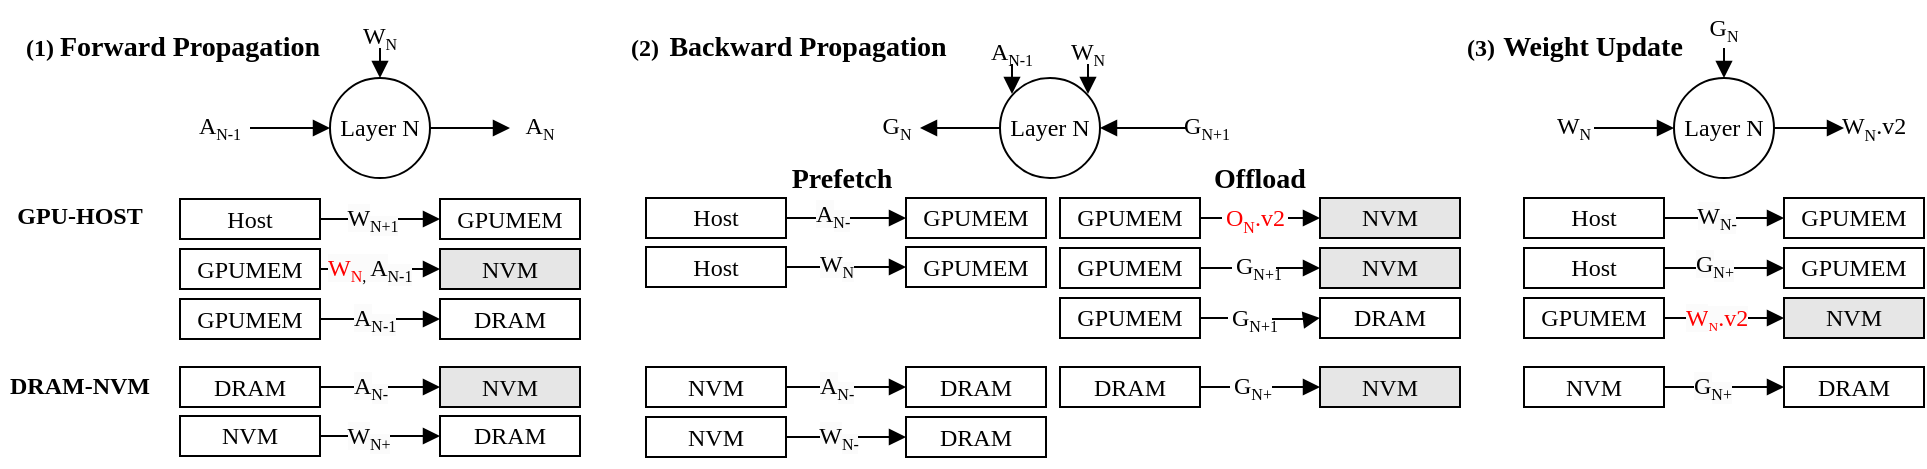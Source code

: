 <mxfile version="24.7.4">
  <diagram name="第 1 页" id="nmoDfBXPTOCGzrVFmdX_">
    <mxGraphModel dx="500" dy="252" grid="1" gridSize="10" guides="1" tooltips="1" connect="1" arrows="1" fold="1" page="1" pageScale="1" pageWidth="827" pageHeight="1169" math="0" shadow="0">
      <root>
        <mxCell id="0" />
        <mxCell id="1" parent="0" />
        <mxCell id="wytk12blZSeQ4d2nj-3d-2" value="&lt;b&gt;(1)&lt;/b&gt;" style="text;html=1;align=center;verticalAlign=middle;whiteSpace=wrap;rounded=0;fontFamily=Times New Roman;" parent="1" vertex="1">
          <mxGeometry x="177" y="95" width="20" height="30" as="geometry" />
        </mxCell>
        <mxCell id="wytk12blZSeQ4d2nj-3d-4" style="edgeStyle=orthogonalEdgeStyle;rounded=0;orthogonalLoop=1;jettySize=auto;html=1;endArrow=none;endFill=0;startArrow=block;startFill=1;fontFamily=Times New Roman;" parent="1" source="wytk12blZSeQ4d2nj-3d-3" edge="1">
          <mxGeometry relative="1" as="geometry">
            <mxPoint x="292" y="150" as="targetPoint" />
          </mxGeometry>
        </mxCell>
        <mxCell id="wytk12blZSeQ4d2nj-3d-6" style="edgeStyle=orthogonalEdgeStyle;rounded=0;orthogonalLoop=1;jettySize=auto;html=1;endArrow=block;endFill=1;fontFamily=Times New Roman;" parent="1" source="wytk12blZSeQ4d2nj-3d-3" edge="1">
          <mxGeometry relative="1" as="geometry">
            <mxPoint x="422" y="150" as="targetPoint" />
          </mxGeometry>
        </mxCell>
        <mxCell id="wytk12blZSeQ4d2nj-3d-27" style="edgeStyle=orthogonalEdgeStyle;rounded=0;orthogonalLoop=1;jettySize=auto;html=1;endArrow=none;endFill=0;startArrow=block;startFill=1;fontFamily=Times New Roman;" parent="1" source="wytk12blZSeQ4d2nj-3d-3" edge="1">
          <mxGeometry relative="1" as="geometry">
            <mxPoint x="357" y="110" as="targetPoint" />
            <Array as="points">
              <mxPoint x="357" y="110" />
              <mxPoint x="357" y="110" />
            </Array>
          </mxGeometry>
        </mxCell>
        <mxCell id="wytk12blZSeQ4d2nj-3d-3" value="Layer N" style="ellipse;whiteSpace=wrap;html=1;aspect=fixed;fontFamily=Times New Roman;" parent="1" vertex="1">
          <mxGeometry x="332" y="125" width="50" height="50" as="geometry" />
        </mxCell>
        <mxCell id="wytk12blZSeQ4d2nj-3d-5" value="W&lt;sub style=&quot;&quot;&gt;&lt;font style=&quot;font-size: 8px;&quot;&gt;N&lt;/font&gt;&lt;/sub&gt;" style="text;html=1;align=center;verticalAlign=middle;whiteSpace=wrap;rounded=0;fontFamily=Times New Roman;" parent="1" vertex="1">
          <mxGeometry x="352" y="90" width="10" height="30" as="geometry" />
        </mxCell>
        <mxCell id="wytk12blZSeQ4d2nj-3d-7" value="A&lt;sub&gt;&lt;font style=&quot;font-size: 8px;&quot;&gt;N&lt;/font&gt;&lt;/sub&gt;" style="text;html=1;align=center;verticalAlign=middle;whiteSpace=wrap;rounded=0;fontFamily=Times New Roman;" parent="1" vertex="1">
          <mxGeometry x="422" y="135" width="30" height="30" as="geometry" />
        </mxCell>
        <mxCell id="wytk12blZSeQ4d2nj-3d-15" style="edgeStyle=orthogonalEdgeStyle;rounded=0;orthogonalLoop=1;jettySize=auto;html=1;entryX=0;entryY=0.5;entryDx=0;entryDy=0;endArrow=block;endFill=1;fontFamily=Times New Roman;" parent="1" source="wytk12blZSeQ4d2nj-3d-13" target="wytk12blZSeQ4d2nj-3d-14" edge="1">
          <mxGeometry relative="1" as="geometry" />
        </mxCell>
        <mxCell id="wytk12blZSeQ4d2nj-3d-13" value="GPUMEM" style="rounded=0;whiteSpace=wrap;html=1;fontFamily=Times New Roman;" parent="1" vertex="1">
          <mxGeometry x="257" y="210.5" width="70" height="20" as="geometry" />
        </mxCell>
        <mxCell id="wytk12blZSeQ4d2nj-3d-14" value="NVM" style="rounded=0;whiteSpace=wrap;html=1;fontFamily=Times New Roman;fillColor=#E6E6E6;" parent="1" vertex="1">
          <mxGeometry x="387" y="210.5" width="70" height="20" as="geometry" />
        </mxCell>
        <mxCell id="wytk12blZSeQ4d2nj-3d-16" value="&lt;span style=&quot;font-size: 12px; font-style: normal; font-variant-ligatures: normal; font-variant-caps: normal; font-weight: 400; letter-spacing: normal; orphans: 2; text-align: center; text-indent: 0px; text-transform: none; widows: 2; word-spacing: 0px; -webkit-text-stroke-width: 0px; white-space: normal; background-color: rgb(251, 251, 251); text-decoration-thickness: initial; text-decoration-style: initial; text-decoration-color: initial; float: none; display: inline !important;&quot;&gt;&lt;span style=&quot;color: rgb(255, 0, 0);&quot;&gt;W&lt;/span&gt;&lt;sub style=&quot;&quot;&gt;&lt;font style=&quot;font-size: 8px;&quot;&gt;&lt;font color=&quot;#ff0000&quot;&gt;N&lt;/font&gt;,&lt;font color=&quot;#ff0000&quot;&gt;&amp;nbsp;&lt;/font&gt;&lt;/font&gt;&lt;/sub&gt;A&lt;/span&gt;&lt;sub style=&quot;forced-color-adjust: none; color: rgb(0, 0, 0); font-style: normal; font-variant-ligatures: normal; font-variant-caps: normal; font-weight: 400; letter-spacing: normal; orphans: 2; text-align: center; text-indent: 0px; text-transform: none; widows: 2; word-spacing: 0px; -webkit-text-stroke-width: 0px; white-space: normal; background-color: rgb(251, 251, 251); text-decoration-thickness: initial; text-decoration-style: initial; text-decoration-color: initial;&quot;&gt;&lt;font style=&quot;font-size: 8px;&quot;&gt;N-1&lt;/font&gt;&lt;/sub&gt;" style="text;whiteSpace=wrap;html=1;fontFamily=Times New Roman;" parent="1" vertex="1">
          <mxGeometry x="329" y="205.5" width="55" height="30" as="geometry" />
        </mxCell>
        <mxCell id="wytk12blZSeQ4d2nj-3d-22" style="edgeStyle=orthogonalEdgeStyle;rounded=0;orthogonalLoop=1;jettySize=auto;html=1;entryX=0;entryY=0.5;entryDx=0;entryDy=0;endArrow=block;endFill=1;exitX=1;exitY=0.5;exitDx=0;exitDy=0;fontFamily=Times New Roman;" parent="1" source="wytk12blZSeQ4d2nj-3d-23" target="wytk12blZSeQ4d2nj-3d-24" edge="1">
          <mxGeometry relative="1" as="geometry" />
        </mxCell>
        <mxCell id="wytk12blZSeQ4d2nj-3d-23" value="Host" style="rounded=0;whiteSpace=wrap;html=1;fontFamily=Times New Roman;" parent="1" vertex="1">
          <mxGeometry x="490" y="185" width="70" height="20" as="geometry" />
        </mxCell>
        <mxCell id="wytk12blZSeQ4d2nj-3d-24" value="GPUMEM" style="rounded=0;whiteSpace=wrap;html=1;fontFamily=Times New Roman;" parent="1" vertex="1">
          <mxGeometry x="620" y="185" width="70" height="20" as="geometry" />
        </mxCell>
        <mxCell id="wytk12blZSeQ4d2nj-3d-26" value="&lt;b&gt;(2)&lt;/b&gt;" style="text;html=1;align=center;verticalAlign=middle;whiteSpace=wrap;rounded=0;fontFamily=Times New Roman;" parent="1" vertex="1">
          <mxGeometry x="478" y="95" width="23" height="30" as="geometry" />
        </mxCell>
        <mxCell id="wytk12blZSeQ4d2nj-3d-28" value="A&lt;sub&gt;&lt;font style=&quot;font-size: 8px;&quot;&gt;N-1&lt;/font&gt;&lt;/sub&gt;" style="text;html=1;align=center;verticalAlign=middle;whiteSpace=wrap;rounded=0;fontFamily=Times New Roman;" parent="1" vertex="1">
          <mxGeometry x="257" y="135" width="40" height="30" as="geometry" />
        </mxCell>
        <mxCell id="wytk12blZSeQ4d2nj-3d-60" style="edgeStyle=orthogonalEdgeStyle;rounded=0;orthogonalLoop=1;jettySize=auto;html=1;endArrow=none;endFill=0;startArrow=block;startFill=1;fontFamily=Times New Roman;" parent="1" source="wytk12blZSeQ4d2nj-3d-63" edge="1">
          <mxGeometry relative="1" as="geometry">
            <mxPoint x="964" y="150" as="targetPoint" />
          </mxGeometry>
        </mxCell>
        <mxCell id="wytk12blZSeQ4d2nj-3d-62" style="edgeStyle=orthogonalEdgeStyle;rounded=0;orthogonalLoop=1;jettySize=auto;html=1;endArrow=none;endFill=0;startArrow=block;startFill=1;fontFamily=Times New Roman;" parent="1" source="wytk12blZSeQ4d2nj-3d-63" edge="1">
          <mxGeometry relative="1" as="geometry">
            <mxPoint x="1029" y="110" as="targetPoint" />
            <Array as="points">
              <mxPoint x="1029" y="110" />
            </Array>
          </mxGeometry>
        </mxCell>
        <mxCell id="wytk12blZSeQ4d2nj-3d-67" style="edgeStyle=orthogonalEdgeStyle;rounded=0;orthogonalLoop=1;jettySize=auto;html=1;endArrow=block;endFill=1;fontFamily=Times New Roman;" parent="1" source="wytk12blZSeQ4d2nj-3d-63" edge="1">
          <mxGeometry relative="1" as="geometry">
            <mxPoint x="1089" y="150" as="targetPoint" />
          </mxGeometry>
        </mxCell>
        <mxCell id="wytk12blZSeQ4d2nj-3d-63" value="Layer N" style="ellipse;whiteSpace=wrap;html=1;aspect=fixed;fontFamily=Times New Roman;" parent="1" vertex="1">
          <mxGeometry x="1004" y="125" width="50" height="50" as="geometry" />
        </mxCell>
        <mxCell id="wytk12blZSeQ4d2nj-3d-66" value="G&lt;sub&gt;&lt;font style=&quot;font-size: 8px;&quot;&gt;N&lt;/font&gt;&lt;/sub&gt;" style="text;html=1;align=center;verticalAlign=middle;whiteSpace=wrap;rounded=0;fontFamily=Times New Roman;" parent="1" vertex="1">
          <mxGeometry x="999" y="86" width="60" height="30" as="geometry" />
        </mxCell>
        <mxCell id="wytk12blZSeQ4d2nj-3d-68" value="W&lt;font style=&quot;&quot;&gt;&lt;sub style=&quot;font-size: 8px;&quot;&gt;N&lt;/sub&gt;&lt;font style=&quot;font-size: 12px;&quot;&gt;.v2&lt;/font&gt;&lt;/font&gt;" style="text;html=1;align=center;verticalAlign=middle;whiteSpace=wrap;rounded=0;fontFamily=Times New Roman;" parent="1" vertex="1">
          <mxGeometry x="1099" y="135" width="10" height="30" as="geometry" />
        </mxCell>
        <mxCell id="wytk12blZSeQ4d2nj-3d-75" value="W&lt;sub style=&quot;&quot;&gt;&lt;font style=&quot;font-size: 8px;&quot;&gt;N&lt;/font&gt;&lt;/sub&gt;" style="text;html=1;align=center;verticalAlign=middle;whiteSpace=wrap;rounded=0;fontFamily=Times New Roman;" parent="1" vertex="1">
          <mxGeometry x="949" y="135" width="10" height="30" as="geometry" />
        </mxCell>
        <mxCell id="wytk12blZSeQ4d2nj-3d-77" style="edgeStyle=orthogonalEdgeStyle;rounded=0;orthogonalLoop=1;jettySize=auto;html=1;entryX=0;entryY=0.5;entryDx=0;entryDy=0;endArrow=block;endFill=1;fontFamily=Times New Roman;" parent="1" source="wytk12blZSeQ4d2nj-3d-78" target="wytk12blZSeQ4d2nj-3d-79" edge="1">
          <mxGeometry relative="1" as="geometry">
            <Array as="points">
              <mxPoint x="570" y="279.5" />
              <mxPoint x="570" y="279.5" />
            </Array>
          </mxGeometry>
        </mxCell>
        <mxCell id="wytk12blZSeQ4d2nj-3d-78" value="NVM" style="rounded=0;whiteSpace=wrap;html=1;fontFamily=Times New Roman;" parent="1" vertex="1">
          <mxGeometry x="490" y="269.5" width="70" height="20" as="geometry" />
        </mxCell>
        <mxCell id="wytk12blZSeQ4d2nj-3d-79" value="DRAM" style="rounded=0;whiteSpace=wrap;html=1;fontFamily=Times New Roman;" parent="1" vertex="1">
          <mxGeometry x="620" y="269.5" width="70" height="20" as="geometry" />
        </mxCell>
        <mxCell id="wytk12blZSeQ4d2nj-3d-108" style="edgeStyle=orthogonalEdgeStyle;rounded=0;orthogonalLoop=1;jettySize=auto;html=1;entryX=0;entryY=0.5;entryDx=0;entryDy=0;endArrow=block;endFill=1;exitX=1;exitY=0.5;exitDx=0;exitDy=0;fontFamily=Times New Roman;" parent="1" source="wytk12blZSeQ4d2nj-3d-109" target="wytk12blZSeQ4d2nj-3d-110" edge="1">
          <mxGeometry relative="1" as="geometry" />
        </mxCell>
        <mxCell id="wytk12blZSeQ4d2nj-3d-109" value="NVM" style="rounded=0;whiteSpace=wrap;html=1;fontFamily=Times New Roman;" parent="1" vertex="1">
          <mxGeometry x="257" y="294" width="70" height="20" as="geometry" />
        </mxCell>
        <mxCell id="wytk12blZSeQ4d2nj-3d-110" value="DRAM" style="rounded=0;whiteSpace=wrap;html=1;fontFamily=Times New Roman;" parent="1" vertex="1">
          <mxGeometry x="387" y="294" width="70" height="20" as="geometry" />
        </mxCell>
        <mxCell id="wytk12blZSeQ4d2nj-3d-120" value="&lt;span style=&quot;color: rgb(0, 0, 0); font-size: 12px; font-style: normal; font-variant-ligatures: normal; font-variant-caps: normal; font-weight: 400; letter-spacing: normal; orphans: 2; text-align: center; text-indent: 0px; text-transform: none; widows: 2; word-spacing: 0px; -webkit-text-stroke-width: 0px; white-space: normal; background-color: rgb(251, 251, 251); text-decoration-thickness: initial; text-decoration-style: initial; text-decoration-color: initial; float: none; display: inline !important;&quot;&gt;A&lt;/span&gt;&lt;sub style=&quot;forced-color-adjust: none; color: rgb(0, 0, 0); font-style: normal; font-variant-ligatures: normal; font-variant-caps: normal; font-weight: 400; letter-spacing: normal; orphans: 2; text-align: center; text-indent: 0px; text-transform: none; widows: 2; word-spacing: 0px; -webkit-text-stroke-width: 0px; white-space: normal; background-color: rgb(251, 251, 251); text-decoration-thickness: initial; text-decoration-style: initial; text-decoration-color: initial;&quot;&gt;&lt;font style=&quot;font-size: 8px;&quot;&gt;N-&lt;/font&gt;&lt;/sub&gt;" style="text;whiteSpace=wrap;html=1;fontFamily=Times New Roman;" parent="1" vertex="1">
          <mxGeometry x="575" y="264.5" width="30" height="30" as="geometry" />
        </mxCell>
        <mxCell id="wytk12blZSeQ4d2nj-3d-129" style="edgeStyle=orthogonalEdgeStyle;rounded=0;orthogonalLoop=1;jettySize=auto;html=1;entryX=0;entryY=0.5;entryDx=0;entryDy=0;endArrow=block;endFill=1;exitX=1;exitY=0.5;exitDx=0;exitDy=0;fontFamily=Times New Roman;" parent="1" source="wytk12blZSeQ4d2nj-3d-130" target="wytk12blZSeQ4d2nj-3d-131" edge="1">
          <mxGeometry relative="1" as="geometry" />
        </mxCell>
        <mxCell id="o0GJwFrn01vnFloEe4b_-7" value="&lt;span style=&quot;font-family: &amp;quot;Times New Roman&amp;quot;; font-size: 12px; text-wrap: wrap; background-color: rgb(251, 251, 251);&quot;&gt;A&lt;/span&gt;&lt;sub style=&quot;font-family: &amp;quot;Times New Roman&amp;quot;; text-wrap: wrap; background-color: rgb(251, 251, 251);&quot;&gt;&lt;font style=&quot;font-size: 8px;&quot;&gt;N-&lt;/font&gt;&lt;/sub&gt;" style="edgeLabel;html=1;align=center;verticalAlign=middle;resizable=0;points=[];" parent="wytk12blZSeQ4d2nj-3d-129" vertex="1" connectable="0">
          <mxGeometry x="-0.167" relative="1" as="geometry">
            <mxPoint as="offset" />
          </mxGeometry>
        </mxCell>
        <mxCell id="wytk12blZSeQ4d2nj-3d-130" value="DRAM" style="rounded=0;whiteSpace=wrap;html=1;fontFamily=Times New Roman;" parent="1" vertex="1">
          <mxGeometry x="257" y="269.5" width="70" height="20" as="geometry" />
        </mxCell>
        <mxCell id="wytk12blZSeQ4d2nj-3d-131" value="NVM" style="rounded=0;whiteSpace=wrap;html=1;fontFamily=Times New Roman;fillColor=#E6E6E6;" parent="1" vertex="1">
          <mxGeometry x="387" y="269.5" width="70" height="20" as="geometry" />
        </mxCell>
        <mxCell id="wytk12blZSeQ4d2nj-3d-111" value="&lt;div style=&quot;text-align: center;&quot;&gt;&lt;br&gt;&lt;/div&gt;" style="text;whiteSpace=wrap;html=1;fontFamily=Times New Roman;" parent="1" vertex="1">
          <mxGeometry x="342" y="289" width="30" height="30" as="geometry" />
        </mxCell>
        <mxCell id="wytk12blZSeQ4d2nj-3d-136" style="edgeStyle=orthogonalEdgeStyle;rounded=0;orthogonalLoop=1;jettySize=auto;html=1;entryX=0;entryY=0.5;entryDx=0;entryDy=0;endArrow=block;endFill=1;fontFamily=Times New Roman;" parent="1" source="wytk12blZSeQ4d2nj-3d-137" target="wytk12blZSeQ4d2nj-3d-138" edge="1">
          <mxGeometry relative="1" as="geometry" />
        </mxCell>
        <mxCell id="wytk12blZSeQ4d2nj-3d-137" value="GPUMEM" style="rounded=0;whiteSpace=wrap;html=1;fontFamily=Times New Roman;" parent="1" vertex="1">
          <mxGeometry x="257" y="235.5" width="70" height="20" as="geometry" />
        </mxCell>
        <mxCell id="wytk12blZSeQ4d2nj-3d-138" value="DRAM" style="rounded=0;whiteSpace=wrap;html=1;fontFamily=Times New Roman;" parent="1" vertex="1">
          <mxGeometry x="387" y="235.5" width="70" height="20" as="geometry" />
        </mxCell>
        <mxCell id="wytk12blZSeQ4d2nj-3d-139" value="&lt;span style=&quot;color: rgb(0, 0, 0); font-size: 12px; font-style: normal; font-variant-ligatures: normal; font-variant-caps: normal; font-weight: 400; letter-spacing: normal; orphans: 2; text-align: center; text-indent: 0px; text-transform: none; widows: 2; word-spacing: 0px; -webkit-text-stroke-width: 0px; white-space: normal; background-color: rgb(251, 251, 251); text-decoration-thickness: initial; text-decoration-style: initial; text-decoration-color: initial; float: none; display: inline !important;&quot;&gt;A&lt;/span&gt;&lt;sub style=&quot;forced-color-adjust: none; color: rgb(0, 0, 0); font-style: normal; font-variant-ligatures: normal; font-variant-caps: normal; font-weight: 400; letter-spacing: normal; orphans: 2; text-align: center; text-indent: 0px; text-transform: none; widows: 2; word-spacing: 0px; -webkit-text-stroke-width: 0px; white-space: normal; background-color: rgb(251, 251, 251); text-decoration-thickness: initial; text-decoration-style: initial; text-decoration-color: initial;&quot;&gt;&lt;font style=&quot;font-size: 8px;&quot;&gt;N-1&lt;/font&gt;&lt;/sub&gt;" style="text;whiteSpace=wrap;html=1;fontFamily=Times New Roman;" parent="1" vertex="1">
          <mxGeometry x="342" y="230.5" width="30" height="30" as="geometry" />
        </mxCell>
        <mxCell id="wytk12blZSeQ4d2nj-3d-144" value="&lt;span style=&quot;color: rgb(0, 0, 0); font-size: 12px; font-style: normal; font-variant-ligatures: normal; font-variant-caps: normal; font-weight: 400; letter-spacing: normal; orphans: 2; text-align: center; text-indent: 0px; text-transform: none; widows: 2; word-spacing: 0px; -webkit-text-stroke-width: 0px; white-space: normal; background-color: rgb(251, 251, 251); text-decoration-thickness: initial; text-decoration-style: initial; text-decoration-color: initial; float: none; display: inline !important;&quot;&gt;A&lt;/span&gt;&lt;sub style=&quot;forced-color-adjust: none; color: rgb(0, 0, 0); font-style: normal; font-variant-ligatures: normal; font-variant-caps: normal; font-weight: 400; letter-spacing: normal; orphans: 2; text-align: center; text-indent: 0px; text-transform: none; widows: 2; word-spacing: 0px; -webkit-text-stroke-width: 0px; white-space: normal; background-color: rgb(251, 251, 251); text-decoration-thickness: initial; text-decoration-style: initial; text-decoration-color: initial;&quot;&gt;&lt;font style=&quot;font-size: 8px;&quot;&gt;N-&lt;/font&gt;&lt;/sub&gt;" style="text;whiteSpace=wrap;html=1;fontFamily=Times New Roman;" parent="1" vertex="1">
          <mxGeometry x="573" y="179" width="30" height="30" as="geometry" />
        </mxCell>
        <mxCell id="wytk12blZSeQ4d2nj-3d-177" style="edgeStyle=orthogonalEdgeStyle;rounded=0;orthogonalLoop=1;jettySize=auto;html=1;entryX=0;entryY=0.5;entryDx=0;entryDy=0;endArrow=block;endFill=1;exitX=1;exitY=0.5;exitDx=0;exitDy=0;fontFamily=Times New Roman;" parent="1" source="wytk12blZSeQ4d2nj-3d-182" target="wytk12blZSeQ4d2nj-3d-183" edge="1">
          <mxGeometry relative="1" as="geometry" />
        </mxCell>
        <mxCell id="wytk12blZSeQ4d2nj-3d-178" style="edgeStyle=orthogonalEdgeStyle;rounded=0;orthogonalLoop=1;jettySize=auto;html=1;entryX=0;entryY=0.5;entryDx=0;entryDy=0;endArrow=block;endFill=1;fontFamily=Times New Roman;" parent="1" source="wytk12blZSeQ4d2nj-3d-179" target="wytk12blZSeQ4d2nj-3d-180" edge="1">
          <mxGeometry relative="1" as="geometry" />
        </mxCell>
        <mxCell id="wytk12blZSeQ4d2nj-3d-179" value="GPUMEM" style="rounded=0;whiteSpace=wrap;html=1;fontFamily=Times New Roman;" parent="1" vertex="1">
          <mxGeometry x="697" y="185" width="70" height="20" as="geometry" />
        </mxCell>
        <mxCell id="wytk12blZSeQ4d2nj-3d-180" value="NVM" style="rounded=0;whiteSpace=wrap;html=1;fontFamily=Times New Roman;fillColor=#E6E6E6;" parent="1" vertex="1">
          <mxGeometry x="827" y="185" width="70" height="20" as="geometry" />
        </mxCell>
        <mxCell id="wytk12blZSeQ4d2nj-3d-181" value="&lt;div style=&quot;text-align: center;&quot;&gt;&lt;span style=&quot;background-color: initial; color: rgb(255, 0, 0);&quot;&gt;O&lt;/span&gt;&lt;span style=&quot;background-color: initial; color: rgb(255, 0, 0);&quot;&gt;&lt;font style=&quot;&quot;&gt;&lt;sub style=&quot;font-size: 8px;&quot;&gt;N&lt;/sub&gt;&lt;font style=&quot;font-size: 12px;&quot;&gt;.v2&lt;/font&gt;&lt;/font&gt;&lt;/span&gt;&lt;br&gt;&lt;/div&gt;" style="text;whiteSpace=wrap;html=1;fillColor=default;fontFamily=Times New Roman;" parent="1" vertex="1">
          <mxGeometry x="778" y="181" width="33" height="20" as="geometry" />
        </mxCell>
        <mxCell id="wytk12blZSeQ4d2nj-3d-182" value="DRAM" style="rounded=0;whiteSpace=wrap;html=1;fontFamily=Times New Roman;" parent="1" vertex="1">
          <mxGeometry x="697" y="269.5" width="70" height="20" as="geometry" />
        </mxCell>
        <mxCell id="wytk12blZSeQ4d2nj-3d-183" value="NVM" style="rounded=0;whiteSpace=wrap;html=1;fontFamily=Times New Roman;fillColor=#E6E6E6;" parent="1" vertex="1">
          <mxGeometry x="827" y="269.5" width="70" height="20" as="geometry" />
        </mxCell>
        <mxCell id="wytk12blZSeQ4d2nj-3d-184" value="&lt;div style=&quot;text-align: center;&quot;&gt;&lt;span style=&quot;background-color: initial;&quot;&gt;G&lt;sub&gt;&lt;font style=&quot;font-size: 8px;&quot;&gt;N+&lt;/font&gt;&lt;/sub&gt;&lt;/span&gt;&lt;/div&gt;" style="text;whiteSpace=wrap;html=1;fillColor=default;fontFamily=Times New Roman;" parent="1" vertex="1">
          <mxGeometry x="782" y="264.5" width="21" height="30" as="geometry" />
        </mxCell>
        <mxCell id="wytk12blZSeQ4d2nj-3d-239" style="edgeStyle=orthogonalEdgeStyle;rounded=0;orthogonalLoop=1;jettySize=auto;html=1;entryX=0;entryY=0.5;entryDx=0;entryDy=0;endArrow=block;endFill=1;fontFamily=Times New Roman;" parent="1" source="wytk12blZSeQ4d2nj-3d-240" target="wytk12blZSeQ4d2nj-3d-241" edge="1">
          <mxGeometry relative="1" as="geometry">
            <Array as="points">
              <mxPoint x="1009" y="279.5" />
              <mxPoint x="1009" y="279.5" />
            </Array>
          </mxGeometry>
        </mxCell>
        <mxCell id="wytk12blZSeQ4d2nj-3d-240" value="NVM" style="rounded=0;whiteSpace=wrap;html=1;fontFamily=Times New Roman;" parent="1" vertex="1">
          <mxGeometry x="929" y="269.5" width="70" height="20" as="geometry" />
        </mxCell>
        <mxCell id="wytk12blZSeQ4d2nj-3d-241" value="DRAM" style="rounded=0;whiteSpace=wrap;html=1;fontFamily=Times New Roman;" parent="1" vertex="1">
          <mxGeometry x="1059" y="269.5" width="70" height="20" as="geometry" />
        </mxCell>
        <mxCell id="wytk12blZSeQ4d2nj-3d-242" value="&lt;span style=&quot;color: rgb(0, 0, 0); font-size: 12px; font-style: normal; font-variant-ligatures: normal; font-variant-caps: normal; font-weight: 400; letter-spacing: normal; orphans: 2; text-align: center; text-indent: 0px; text-transform: none; widows: 2; word-spacing: 0px; -webkit-text-stroke-width: 0px; white-space: normal; background-color: rgb(251, 251, 251); text-decoration-thickness: initial; text-decoration-style: initial; text-decoration-color: initial; float: none; display: inline !important;&quot;&gt;G&lt;/span&gt;&lt;sub style=&quot;forced-color-adjust: none; color: rgb(0, 0, 0); font-style: normal; font-variant-ligatures: normal; font-variant-caps: normal; font-weight: 400; letter-spacing: normal; orphans: 2; text-align: center; text-indent: 0px; text-transform: none; widows: 2; word-spacing: 0px; -webkit-text-stroke-width: 0px; white-space: normal; background-color: rgb(251, 251, 251); text-decoration-thickness: initial; text-decoration-style: initial; text-decoration-color: initial;&quot;&gt;&lt;font style=&quot;font-size: 8px;&quot;&gt;N+&lt;/font&gt;&lt;/sub&gt;" style="text;whiteSpace=wrap;html=1;fontFamily=Times New Roman;" parent="1" vertex="1">
          <mxGeometry x="1012" y="264.5" width="30" height="30" as="geometry" />
        </mxCell>
        <mxCell id="wytk12blZSeQ4d2nj-3d-244" style="edgeStyle=orthogonalEdgeStyle;rounded=0;orthogonalLoop=1;jettySize=auto;html=1;entryX=0;entryY=0.5;entryDx=0;entryDy=0;endArrow=block;endFill=1;exitX=1;exitY=0.5;exitDx=0;exitDy=0;fontFamily=Times New Roman;" parent="1" source="wytk12blZSeQ4d2nj-3d-245" target="wytk12blZSeQ4d2nj-3d-246" edge="1">
          <mxGeometry relative="1" as="geometry" />
        </mxCell>
        <mxCell id="wytk12blZSeQ4d2nj-3d-245" value="Host" style="rounded=0;whiteSpace=wrap;html=1;fontFamily=Times New Roman;" parent="1" vertex="1">
          <mxGeometry x="929" y="210" width="70" height="20" as="geometry" />
        </mxCell>
        <mxCell id="wytk12blZSeQ4d2nj-3d-246" value="GPUMEM" style="rounded=0;whiteSpace=wrap;html=1;fontFamily=Times New Roman;" parent="1" vertex="1">
          <mxGeometry x="1059" y="210" width="70" height="20" as="geometry" />
        </mxCell>
        <mxCell id="wytk12blZSeQ4d2nj-3d-251" value="&lt;span style=&quot;color: rgb(0, 0, 0); font-size: 12px; font-style: normal; font-variant-ligatures: normal; font-variant-caps: normal; font-weight: 400; letter-spacing: normal; orphans: 2; text-align: center; text-indent: 0px; text-transform: none; widows: 2; word-spacing: 0px; -webkit-text-stroke-width: 0px; white-space: normal; background-color: rgb(251, 251, 251); text-decoration-thickness: initial; text-decoration-style: initial; text-decoration-color: initial; float: none; display: inline !important;&quot;&gt;G&lt;/span&gt;&lt;sub style=&quot;forced-color-adjust: none; color: rgb(0, 0, 0); font-style: normal; font-variant-ligatures: normal; font-variant-caps: normal; font-weight: 400; letter-spacing: normal; orphans: 2; text-align: center; text-indent: 0px; text-transform: none; widows: 2; word-spacing: 0px; -webkit-text-stroke-width: 0px; white-space: normal; background-color: rgb(251, 251, 251); text-decoration-thickness: initial; text-decoration-style: initial; text-decoration-color: initial;&quot;&gt;&lt;font style=&quot;font-size: 8px;&quot;&gt;N+&lt;/font&gt;&lt;/sub&gt;" style="text;whiteSpace=wrap;html=1;fontFamily=Times New Roman;" parent="1" vertex="1">
          <mxGeometry x="1013" y="204" width="30" height="30" as="geometry" />
        </mxCell>
        <mxCell id="wytk12blZSeQ4d2nj-3d-253" value="&lt;b&gt;GPU-HOST&lt;/b&gt;" style="text;html=1;align=center;verticalAlign=middle;whiteSpace=wrap;rounded=0;fontFamily=Times New Roman;" parent="1" vertex="1">
          <mxGeometry x="167" y="179" width="80" height="30" as="geometry" />
        </mxCell>
        <mxCell id="wytk12blZSeQ4d2nj-3d-254" value="&lt;b&gt;DRAM-NVM&lt;/b&gt;" style="text;html=1;align=center;verticalAlign=middle;whiteSpace=wrap;rounded=0;fontFamily=Times New Roman;" parent="1" vertex="1">
          <mxGeometry x="167" y="264" width="80" height="30" as="geometry" />
        </mxCell>
        <mxCell id="wytk12blZSeQ4d2nj-3d-255" style="edgeStyle=orthogonalEdgeStyle;rounded=0;orthogonalLoop=1;jettySize=auto;html=1;endArrow=block;endFill=1;startArrow=none;startFill=0;fontFamily=Times New Roman;" parent="1" source="wytk12blZSeQ4d2nj-3d-256" edge="1">
          <mxGeometry relative="1" as="geometry">
            <mxPoint x="627" y="150" as="targetPoint" />
          </mxGeometry>
        </mxCell>
        <mxCell id="wytk12blZSeQ4d2nj-3d-262" style="edgeStyle=orthogonalEdgeStyle;rounded=0;orthogonalLoop=1;jettySize=auto;html=1;endArrow=none;endFill=0;startArrow=block;startFill=1;fontFamily=Times New Roman;" parent="1" source="wytk12blZSeQ4d2nj-3d-256" edge="1">
          <mxGeometry relative="1" as="geometry">
            <mxPoint x="760" y="150" as="targetPoint" />
          </mxGeometry>
        </mxCell>
        <mxCell id="wytk12blZSeQ4d2nj-3d-256" value="Layer N" style="ellipse;whiteSpace=wrap;html=1;aspect=fixed;fontFamily=Times New Roman;" parent="1" vertex="1">
          <mxGeometry x="667" y="125" width="50" height="50" as="geometry" />
        </mxCell>
        <mxCell id="wytk12blZSeQ4d2nj-3d-257" value="G&lt;sub style=&quot;&quot;&gt;&lt;font style=&quot;font-size: 8px;&quot;&gt;N&lt;/font&gt;&lt;/sub&gt;" style="text;html=1;align=center;verticalAlign=middle;whiteSpace=wrap;rounded=0;fontFamily=Times New Roman;" parent="1" vertex="1">
          <mxGeometry x="603" y="135" width="25" height="30" as="geometry" />
        </mxCell>
        <mxCell id="wytk12blZSeQ4d2nj-3d-258" style="edgeStyle=orthogonalEdgeStyle;rounded=0;orthogonalLoop=1;jettySize=auto;html=1;endArrow=none;endFill=0;startArrow=block;startFill=1;fontFamily=Times New Roman;" parent="1" edge="1">
          <mxGeometry relative="1" as="geometry">
            <mxPoint x="673" y="118" as="targetPoint" />
            <mxPoint x="673" y="133" as="sourcePoint" />
          </mxGeometry>
        </mxCell>
        <mxCell id="wytk12blZSeQ4d2nj-3d-259" value="A&lt;sub&gt;&lt;font style=&quot;font-size: 8px;&quot;&gt;N-1&lt;/font&gt;&lt;/sub&gt;" style="text;html=1;align=center;verticalAlign=middle;whiteSpace=wrap;rounded=0;fontFamily=Times New Roman;" parent="1" vertex="1">
          <mxGeometry x="643" y="98" width="60" height="30" as="geometry" />
        </mxCell>
        <mxCell id="wytk12blZSeQ4d2nj-3d-260" style="edgeStyle=orthogonalEdgeStyle;rounded=0;orthogonalLoop=1;jettySize=auto;html=1;endArrow=none;endFill=0;startArrow=block;startFill=1;fontFamily=Times New Roman;" parent="1" edge="1">
          <mxGeometry relative="1" as="geometry">
            <mxPoint x="711" y="118" as="targetPoint" />
            <mxPoint x="711" y="133" as="sourcePoint" />
          </mxGeometry>
        </mxCell>
        <mxCell id="wytk12blZSeQ4d2nj-3d-261" value="W&lt;sub&gt;&lt;font style=&quot;font-size: 8px;&quot;&gt;N&lt;/font&gt;&lt;/sub&gt;" style="text;html=1;align=center;verticalAlign=middle;whiteSpace=wrap;rounded=0;fontFamily=Times New Roman;" parent="1" vertex="1">
          <mxGeometry x="681" y="98" width="60" height="30" as="geometry" />
        </mxCell>
        <mxCell id="wytk12blZSeQ4d2nj-3d-263" value="G&lt;sub style=&quot;&quot;&gt;&lt;font style=&quot;font-size: 8px;&quot;&gt;N+1&lt;/font&gt;&lt;/sub&gt;" style="text;html=1;align=center;verticalAlign=middle;whiteSpace=wrap;rounded=0;fontFamily=Times New Roman;" parent="1" vertex="1">
          <mxGeometry x="758" y="135" width="25" height="30" as="geometry" />
        </mxCell>
        <mxCell id="vt1IHAqHhhe7OsCxcXNI-1" value="&lt;font size=&quot;1&quot; face=&quot;Times New Roman&quot;&gt;&lt;b style=&quot;font-size: 14px;&quot;&gt;Forward Propagation&lt;/b&gt;&lt;/font&gt;" style="text;html=1;align=center;verticalAlign=middle;whiteSpace=wrap;rounded=0;" parent="1" vertex="1">
          <mxGeometry x="182" y="100" width="160" height="20" as="geometry" />
        </mxCell>
        <mxCell id="vt1IHAqHhhe7OsCxcXNI-2" value="&lt;font size=&quot;1&quot; face=&quot;Times New Roman&quot;&gt;&lt;b style=&quot;font-size: 14px;&quot;&gt;Backward Propagation&lt;/b&gt;&lt;/font&gt;" style="text;html=1;align=center;verticalAlign=middle;whiteSpace=wrap;rounded=0;" parent="1" vertex="1">
          <mxGeometry x="499" y="100" width="144" height="20" as="geometry" />
        </mxCell>
        <mxCell id="vt1IHAqHhhe7OsCxcXNI-3" value="&lt;b&gt;(3)&lt;/b&gt;" style="text;html=1;align=center;verticalAlign=middle;whiteSpace=wrap;rounded=0;fontFamily=Times New Roman;" parent="1" vertex="1">
          <mxGeometry x="895.5" y="95" width="23" height="30" as="geometry" />
        </mxCell>
        <mxCell id="vt1IHAqHhhe7OsCxcXNI-4" value="&lt;font size=&quot;1&quot; face=&quot;Times New Roman&quot;&gt;&lt;b style=&quot;font-size: 14px;&quot;&gt;Weight Update&lt;/b&gt;&lt;/font&gt;" style="text;html=1;align=center;verticalAlign=middle;whiteSpace=wrap;rounded=0;" parent="1" vertex="1">
          <mxGeometry x="913.5" y="100" width="98.5" height="20" as="geometry" />
        </mxCell>
        <mxCell id="o0GJwFrn01vnFloEe4b_-2" value="GPUMEM" style="rounded=0;whiteSpace=wrap;html=1;fontFamily=Times New Roman;" parent="1" vertex="1">
          <mxGeometry x="929" y="235" width="70" height="20" as="geometry" />
        </mxCell>
        <mxCell id="o0GJwFrn01vnFloEe4b_-3" value="NVM" style="rounded=0;whiteSpace=wrap;html=1;fontFamily=Times New Roman;fillColor=#E6E6E6;" parent="1" vertex="1">
          <mxGeometry x="1059" y="235" width="70" height="20" as="geometry" />
        </mxCell>
        <mxCell id="o0GJwFrn01vnFloEe4b_-13" style="edgeStyle=orthogonalEdgeStyle;rounded=0;orthogonalLoop=1;jettySize=auto;html=1;entryX=0;entryY=0.5;entryDx=0;entryDy=0;endArrow=block;endFill=1;fontFamily=Times New Roman;" parent="1" source="o0GJwFrn01vnFloEe4b_-15" target="o0GJwFrn01vnFloEe4b_-16" edge="1">
          <mxGeometry relative="1" as="geometry" />
        </mxCell>
        <mxCell id="o0GJwFrn01vnFloEe4b_-14" value="&lt;span style=&quot;font-family: &amp;quot;Times New Roman&amp;quot;; font-size: 12px; text-wrap: wrap; background-color: rgb(251, 251, 251);&quot;&gt;W&lt;/span&gt;&lt;sub style=&quot;font-family: &amp;quot;Times New Roman&amp;quot;; text-wrap: wrap; background-color: rgb(251, 251, 251);&quot;&gt;&lt;font style=&quot;font-size: 8px;&quot;&gt;N&lt;/font&gt;&lt;/sub&gt;" style="edgeLabel;html=1;align=center;verticalAlign=middle;resizable=0;points=[];" parent="o0GJwFrn01vnFloEe4b_-13" vertex="1" connectable="0">
          <mxGeometry x="-0.166" y="1" relative="1" as="geometry">
            <mxPoint as="offset" />
          </mxGeometry>
        </mxCell>
        <mxCell id="o0GJwFrn01vnFloEe4b_-15" value="Host" style="rounded=0;whiteSpace=wrap;html=1;fontFamily=Times New Roman;" parent="1" vertex="1">
          <mxGeometry x="490" y="209.5" width="70" height="20" as="geometry" />
        </mxCell>
        <mxCell id="o0GJwFrn01vnFloEe4b_-16" value="GPUMEM" style="rounded=0;whiteSpace=wrap;html=1;fontFamily=Times New Roman;" parent="1" vertex="1">
          <mxGeometry x="620" y="209.5" width="70" height="20" as="geometry" />
        </mxCell>
        <mxCell id="o0GJwFrn01vnFloEe4b_-17" style="edgeStyle=orthogonalEdgeStyle;rounded=0;orthogonalLoop=1;jettySize=auto;html=1;entryX=0;entryY=0.5;entryDx=0;entryDy=0;endArrow=block;endFill=1;fontFamily=Times New Roman;" parent="1" source="o0GJwFrn01vnFloEe4b_-18" target="o0GJwFrn01vnFloEe4b_-19" edge="1">
          <mxGeometry relative="1" as="geometry">
            <Array as="points">
              <mxPoint x="570" y="304.5" />
              <mxPoint x="570" y="304.5" />
            </Array>
          </mxGeometry>
        </mxCell>
        <mxCell id="o0GJwFrn01vnFloEe4b_-18" value="NVM" style="rounded=0;whiteSpace=wrap;html=1;fontFamily=Times New Roman;" parent="1" vertex="1">
          <mxGeometry x="490" y="294.5" width="70" height="20" as="geometry" />
        </mxCell>
        <mxCell id="o0GJwFrn01vnFloEe4b_-19" value="DRAM" style="rounded=0;whiteSpace=wrap;html=1;fontFamily=Times New Roman;" parent="1" vertex="1">
          <mxGeometry x="620" y="294.5" width="70" height="20" as="geometry" />
        </mxCell>
        <mxCell id="o0GJwFrn01vnFloEe4b_-20" value="&lt;span style=&quot;color: rgba(0, 0, 0, 0); font-family: monospace; font-size: 0px; text-wrap: nowrap;&quot;&gt;%3CmxGraphModel%3E%3Croot%3E%3CmxCell%20id%3D%220%22%2F%3E%3CmxCell%20id%3D%221%22%20parent%3D%220%22%2F%3E%3CmxCell%20id%3D%222%22%20value%3D%22%26lt%3Bspan%20style%3D%26quot%3Bfont-family%3A%20%26amp%3Bquot%3BTimes%20New%20Roman%26amp%3Bquot%3B%3B%20font-size%3A%2012px%3B%20text-wrap%3A%20wrap%3B%20background-color%3A%20rgb(251%2C%20251%2C%20251)%3B%26quot%3B%26gt%3BW%26lt%3B%2Fspan%26gt%3B%26lt%3Bsub%20style%3D%26quot%3Bfont-family%3A%20%26amp%3Bquot%3BTimes%20New%20Roman%26amp%3Bquot%3B%3B%20text-wrap%3A%20wrap%3B%20background-color%3A%20rgb(251%2C%20251%2C%20251)%3B%26quot%3B%26gt%3B%26lt%3Bfont%20style%3D%26quot%3Bfont-size%3A%208px%3B%26quot%3B%26gt%3BN%26lt%3B%2Ffont%26gt%3B%26lt%3B%2Fsub%26gt%3B%22%20style%3D%22edgeLabel%3Bhtml%3D1%3Balign%3Dcenter%3BverticalAlign%3Dmiddle%3Bresizable%3D0%3Bpoints%3D%5B%5D%3B%22%20vertex%3D%221%22%20connectable%3D%220%22%20parent%3D%221%22%3E%3CmxGeometry%20x%3D%22568.238%22%20y%3D%22249%22%20as%3D%22geometry%22%2F%3E%3C%2FmxCell%3E%3C%2Froot%3E%3C%2FmxGraphModel%3E&lt;/span&gt;" style="text;whiteSpace=wrap;html=1;fontFamily=Times New Roman;" parent="1" vertex="1">
          <mxGeometry x="573" y="289.5" width="30" height="30" as="geometry" />
        </mxCell>
        <mxCell id="o0GJwFrn01vnFloEe4b_-21" value="&lt;span style=&quot;font-family: &amp;quot;Times New Roman&amp;quot;; font-size: 12px; text-wrap: wrap; background-color: rgb(251, 251, 251);&quot;&gt;W&lt;/span&gt;&lt;sub style=&quot;font-family: &amp;quot;Times New Roman&amp;quot;; text-wrap: wrap; background-color: rgb(251, 251, 251);&quot;&gt;&lt;font style=&quot;font-size: 8px;&quot;&gt;N-&lt;/font&gt;&lt;/sub&gt;" style="edgeLabel;html=1;align=center;verticalAlign=middle;resizable=0;points=[];" parent="1" vertex="1" connectable="0">
          <mxGeometry x="597.998" y="304" as="geometry">
            <mxPoint x="-12" y="1" as="offset" />
          </mxGeometry>
        </mxCell>
        <mxCell id="o0GJwFrn01vnFloEe4b_-27" value="&lt;font size=&quot;1&quot; face=&quot;Times New Roman&quot;&gt;&lt;b style=&quot;font-size: 14px;&quot;&gt;Prefetch&lt;/b&gt;&lt;/font&gt;" style="text;html=1;align=center;verticalAlign=middle;whiteSpace=wrap;rounded=0;" parent="1" vertex="1">
          <mxGeometry x="558" y="165.5" width="60" height="20" as="geometry" />
        </mxCell>
        <mxCell id="o0GJwFrn01vnFloEe4b_-30" value="&lt;font size=&quot;1&quot; face=&quot;Times New Roman&quot;&gt;&lt;b style=&quot;font-size: 14px;&quot;&gt;Offload&lt;/b&gt;&lt;/font&gt;" style="text;html=1;align=center;verticalAlign=middle;whiteSpace=wrap;rounded=0;" parent="1" vertex="1">
          <mxGeometry x="767" y="165.5" width="60" height="20" as="geometry" />
        </mxCell>
        <mxCell id="o0GJwFrn01vnFloEe4b_-39" value="&lt;span style=&quot;font-family: &amp;quot;Times New Roman&amp;quot;; font-size: 12px; text-wrap: wrap; background-color: rgb(251, 251, 251);&quot;&gt;W&lt;/span&gt;&lt;sub style=&quot;font-family: &amp;quot;Times New Roman&amp;quot;; text-wrap: wrap; background-color: rgb(251, 251, 251);&quot;&gt;&lt;font style=&quot;font-size: 8px;&quot;&gt;N+&lt;/font&gt;&lt;/sub&gt;" style="edgeLabel;html=1;align=center;verticalAlign=middle;resizable=0;points=[];" parent="1" vertex="1" connectable="0">
          <mxGeometry x="362.998" y="303.5" as="geometry">
            <mxPoint x="-12" y="1" as="offset" />
          </mxGeometry>
        </mxCell>
        <mxCell id="o0GJwFrn01vnFloEe4b_-42" style="rounded=0;orthogonalLoop=1;jettySize=auto;html=1;entryX=0;entryY=0.5;entryDx=0;entryDy=0;endArrow=block;endFill=1;fontFamily=Times New Roman;exitX=1;exitY=0.5;exitDx=0;exitDy=0;" parent="1" source="o0GJwFrn01vnFloEe4b_-2" target="o0GJwFrn01vnFloEe4b_-3" edge="1">
          <mxGeometry relative="1" as="geometry">
            <mxPoint x="999" y="244.5" as="sourcePoint" />
            <mxPoint x="1059" y="245.5" as="targetPoint" />
          </mxGeometry>
        </mxCell>
        <mxCell id="o0GJwFrn01vnFloEe4b_-44" value="" style="endArrow=none;html=1;rounded=0;" parent="1" edge="1">
          <mxGeometry width="50" height="50" relative="1" as="geometry">
            <mxPoint x="768" y="195" as="sourcePoint" />
            <mxPoint x="771" y="195" as="targetPoint" />
          </mxGeometry>
        </mxCell>
        <mxCell id="o0GJwFrn01vnFloEe4b_-45" value="" style="endArrow=none;html=1;rounded=0;" parent="1" edge="1">
          <mxGeometry width="50" height="50" relative="1" as="geometry">
            <mxPoint x="815" y="195" as="sourcePoint" />
            <mxPoint x="818" y="195" as="targetPoint" />
          </mxGeometry>
        </mxCell>
        <mxCell id="o0GJwFrn01vnFloEe4b_-51" value="&lt;font color=&quot;#ff0000&quot;&gt;&lt;span style=&quot;font-family: &amp;quot;Times New Roman&amp;quot;; font-size: 12px; text-wrap: wrap; background-color: rgb(251, 251, 251);&quot;&gt;W&lt;/span&gt;&lt;span style=&quot;font-family: &amp;quot;Times New Roman&amp;quot;; text-wrap: wrap; background-color: rgb(251, 251, 251);&quot;&gt;&lt;font style=&quot;font-size: 8px;&quot;&gt;&lt;sub&gt;N&lt;/sub&gt;&lt;/font&gt;&lt;font style=&quot;font-size: 12px;&quot;&gt;.&lt;/font&gt;&lt;font style=&quot;font-size: 12px;&quot;&gt;v2&lt;/font&gt;&lt;/span&gt;&lt;/font&gt;" style="edgeLabel;html=1;align=center;verticalAlign=middle;resizable=0;points=[];" parent="1" vertex="1" connectable="0">
          <mxGeometry x="1036.998" y="244" as="geometry">
            <mxPoint x="-12" y="1" as="offset" />
          </mxGeometry>
        </mxCell>
        <mxCell id="o0GJwFrn01vnFloEe4b_-52" style="edgeStyle=orthogonalEdgeStyle;rounded=0;orthogonalLoop=1;jettySize=auto;html=1;entryX=0;entryY=0.5;entryDx=0;entryDy=0;endArrow=block;endFill=1;fontFamily=Times New Roman;" parent="1" source="o0GJwFrn01vnFloEe4b_-53" target="o0GJwFrn01vnFloEe4b_-54" edge="1">
          <mxGeometry relative="1" as="geometry" />
        </mxCell>
        <mxCell id="o0GJwFrn01vnFloEe4b_-53" value="Host" style="rounded=0;whiteSpace=wrap;html=1;fontFamily=Times New Roman;" parent="1" vertex="1">
          <mxGeometry x="257" y="185.5" width="70" height="20" as="geometry" />
        </mxCell>
        <mxCell id="o0GJwFrn01vnFloEe4b_-54" value="GPUMEM" style="rounded=0;whiteSpace=wrap;html=1;fontFamily=Times New Roman;" parent="1" vertex="1">
          <mxGeometry x="387" y="185.5" width="70" height="20" as="geometry" />
        </mxCell>
        <mxCell id="o0GJwFrn01vnFloEe4b_-55" value="&lt;span style=&quot;font-family: &amp;quot;Times New Roman&amp;quot;; font-size: 12px; text-wrap: wrap; background-color: rgb(251, 251, 251);&quot;&gt;W&lt;/span&gt;&lt;sub style=&quot;font-family: &amp;quot;Times New Roman&amp;quot;; text-wrap: wrap; background-color: rgb(251, 251, 251);&quot;&gt;&lt;font style=&quot;font-size: 8px;&quot;&gt;N+1&lt;/font&gt;&lt;/sub&gt;" style="edgeLabel;html=1;align=center;verticalAlign=middle;resizable=0;points=[];" parent="1" vertex="1" connectable="0">
          <mxGeometry x="364.998" y="195" as="geometry">
            <mxPoint x="-12" y="1" as="offset" />
          </mxGeometry>
        </mxCell>
        <mxCell id="o0GJwFrn01vnFloEe4b_-56" style="edgeStyle=orthogonalEdgeStyle;rounded=0;orthogonalLoop=1;jettySize=auto;html=1;entryX=0;entryY=0.5;entryDx=0;entryDy=0;endArrow=block;endFill=1;exitX=1;exitY=0.5;exitDx=0;exitDy=0;fontFamily=Times New Roman;" parent="1" source="o0GJwFrn01vnFloEe4b_-57" target="o0GJwFrn01vnFloEe4b_-58" edge="1">
          <mxGeometry relative="1" as="geometry" />
        </mxCell>
        <mxCell id="o0GJwFrn01vnFloEe4b_-57" value="Host" style="rounded=0;whiteSpace=wrap;html=1;fontFamily=Times New Roman;" parent="1" vertex="1">
          <mxGeometry x="929" y="185" width="70" height="20" as="geometry" />
        </mxCell>
        <mxCell id="o0GJwFrn01vnFloEe4b_-58" value="GPUMEM" style="rounded=0;whiteSpace=wrap;html=1;fontFamily=Times New Roman;" parent="1" vertex="1">
          <mxGeometry x="1059" y="185" width="70" height="20" as="geometry" />
        </mxCell>
        <mxCell id="o0GJwFrn01vnFloEe4b_-60" value="&lt;span style=&quot;font-family: &amp;quot;Times New Roman&amp;quot;; font-size: 12px; text-wrap: wrap; background-color: rgb(251, 251, 251);&quot;&gt;W&lt;/span&gt;&lt;sub style=&quot;font-family: &amp;quot;Times New Roman&amp;quot;; text-wrap: wrap; background-color: rgb(251, 251, 251);&quot;&gt;&lt;font style=&quot;font-size: 8px;&quot;&gt;N-&lt;/font&gt;&lt;/sub&gt;" style="edgeLabel;html=1;align=center;verticalAlign=middle;resizable=0;points=[];" parent="1" vertex="1" connectable="0">
          <mxGeometry x="1025" y="195" as="geometry" />
        </mxCell>
        <mxCell id="-gQGJUHY0MSu8fpjqqPA-1" style="edgeStyle=orthogonalEdgeStyle;rounded=0;orthogonalLoop=1;jettySize=auto;html=1;entryX=0;entryY=0.5;entryDx=0;entryDy=0;endArrow=block;endFill=1;fontFamily=Times New Roman;" edge="1" parent="1" source="-gQGJUHY0MSu8fpjqqPA-5" target="-gQGJUHY0MSu8fpjqqPA-3">
          <mxGeometry relative="1" as="geometry" />
        </mxCell>
        <mxCell id="-gQGJUHY0MSu8fpjqqPA-2" value="GPUMEM" style="rounded=0;whiteSpace=wrap;html=1;fontFamily=Times New Roman;" vertex="1" parent="1">
          <mxGeometry x="697" y="235" width="70" height="20" as="geometry" />
        </mxCell>
        <mxCell id="-gQGJUHY0MSu8fpjqqPA-3" value="DRAM" style="rounded=0;whiteSpace=wrap;html=1;fontFamily=Times New Roman;" vertex="1" parent="1">
          <mxGeometry x="827" y="235" width="70" height="20" as="geometry" />
        </mxCell>
        <mxCell id="-gQGJUHY0MSu8fpjqqPA-4" value="" style="edgeStyle=orthogonalEdgeStyle;rounded=0;orthogonalLoop=1;jettySize=auto;html=1;entryX=0;entryY=0.5;entryDx=0;entryDy=0;endArrow=block;endFill=1;fontFamily=Times New Roman;" edge="1" parent="1" source="-gQGJUHY0MSu8fpjqqPA-2" target="-gQGJUHY0MSu8fpjqqPA-5">
          <mxGeometry relative="1" as="geometry">
            <mxPoint x="767" y="245.5" as="sourcePoint" />
            <mxPoint x="827" y="245.5" as="targetPoint" />
          </mxGeometry>
        </mxCell>
        <mxCell id="-gQGJUHY0MSu8fpjqqPA-5" value="&lt;div style=&quot;text-align: center;&quot;&gt;G&lt;sub&gt;&lt;font style=&quot;font-size: 8px;&quot;&gt;N+1&lt;/font&gt;&lt;/sub&gt;&lt;br&gt;&lt;/div&gt;" style="text;whiteSpace=wrap;html=1;fillColor=default;fontFamily=Times New Roman;" vertex="1" parent="1">
          <mxGeometry x="781" y="230.5" width="22" height="30" as="geometry" />
        </mxCell>
        <mxCell id="-gQGJUHY0MSu8fpjqqPA-6" style="edgeStyle=orthogonalEdgeStyle;rounded=0;orthogonalLoop=1;jettySize=auto;html=1;entryX=0;entryY=0.5;entryDx=0;entryDy=0;endArrow=block;endFill=1;fontFamily=Times New Roman;" edge="1" parent="1" source="-gQGJUHY0MSu8fpjqqPA-7" target="-gQGJUHY0MSu8fpjqqPA-8">
          <mxGeometry relative="1" as="geometry" />
        </mxCell>
        <mxCell id="-gQGJUHY0MSu8fpjqqPA-7" value="GPUMEM" style="rounded=0;whiteSpace=wrap;html=1;fontFamily=Times New Roman;" vertex="1" parent="1">
          <mxGeometry x="697" y="210" width="70" height="20" as="geometry" />
        </mxCell>
        <mxCell id="-gQGJUHY0MSu8fpjqqPA-8" value="NVM" style="rounded=0;whiteSpace=wrap;html=1;fontFamily=Times New Roman;fillColor=#E6E6E6;" vertex="1" parent="1">
          <mxGeometry x="827" y="210" width="70" height="20" as="geometry" />
        </mxCell>
        <mxCell id="-gQGJUHY0MSu8fpjqqPA-9" value="&lt;div style=&quot;text-align: center;&quot;&gt;G&lt;sub&gt;&lt;font style=&quot;font-size: 8px;&quot;&gt;N+1&lt;/font&gt;&lt;/sub&gt;&lt;br&gt;&lt;/div&gt;" style="text;whiteSpace=wrap;html=1;fillColor=default;fontFamily=Times New Roman;" vertex="1" parent="1">
          <mxGeometry x="783" y="205" width="22" height="20" as="geometry" />
        </mxCell>
        <mxCell id="-gQGJUHY0MSu8fpjqqPA-10" value="" style="endArrow=none;html=1;rounded=0;" edge="1" parent="1">
          <mxGeometry width="50" height="50" relative="1" as="geometry">
            <mxPoint x="768" y="220" as="sourcePoint" />
            <mxPoint x="771" y="220" as="targetPoint" />
          </mxGeometry>
        </mxCell>
        <mxCell id="-gQGJUHY0MSu8fpjqqPA-11" value="" style="endArrow=none;html=1;rounded=0;" edge="1" parent="1">
          <mxGeometry width="50" height="50" relative="1" as="geometry">
            <mxPoint x="815" y="220" as="sourcePoint" />
            <mxPoint x="818" y="220" as="targetPoint" />
          </mxGeometry>
        </mxCell>
      </root>
    </mxGraphModel>
  </diagram>
</mxfile>
